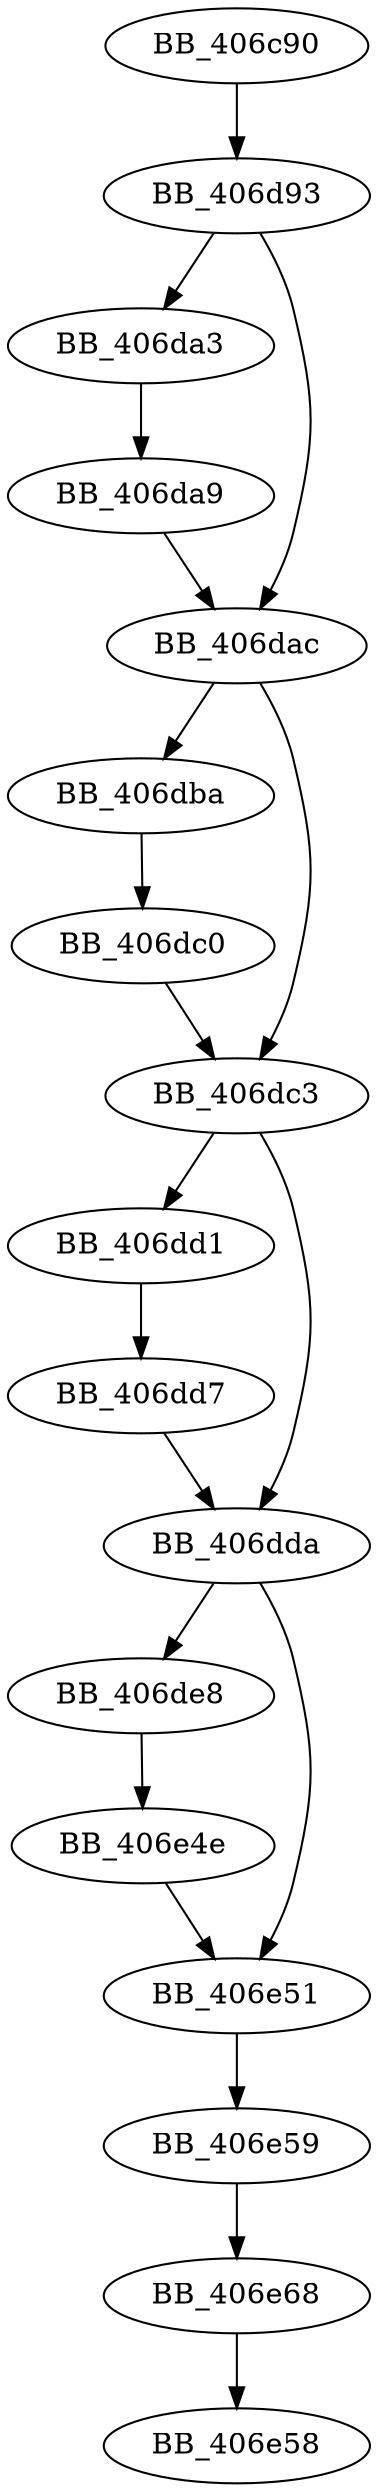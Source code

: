 DiGraph sub_406C90{
BB_406c90->BB_406d93
BB_406d93->BB_406da3
BB_406d93->BB_406dac
BB_406da3->BB_406da9
BB_406da9->BB_406dac
BB_406dac->BB_406dba
BB_406dac->BB_406dc3
BB_406dba->BB_406dc0
BB_406dc0->BB_406dc3
BB_406dc3->BB_406dd1
BB_406dc3->BB_406dda
BB_406dd1->BB_406dd7
BB_406dd7->BB_406dda
BB_406dda->BB_406de8
BB_406dda->BB_406e51
BB_406de8->BB_406e4e
BB_406e4e->BB_406e51
BB_406e51->BB_406e59
BB_406e59->BB_406e68
BB_406e68->BB_406e58
}
